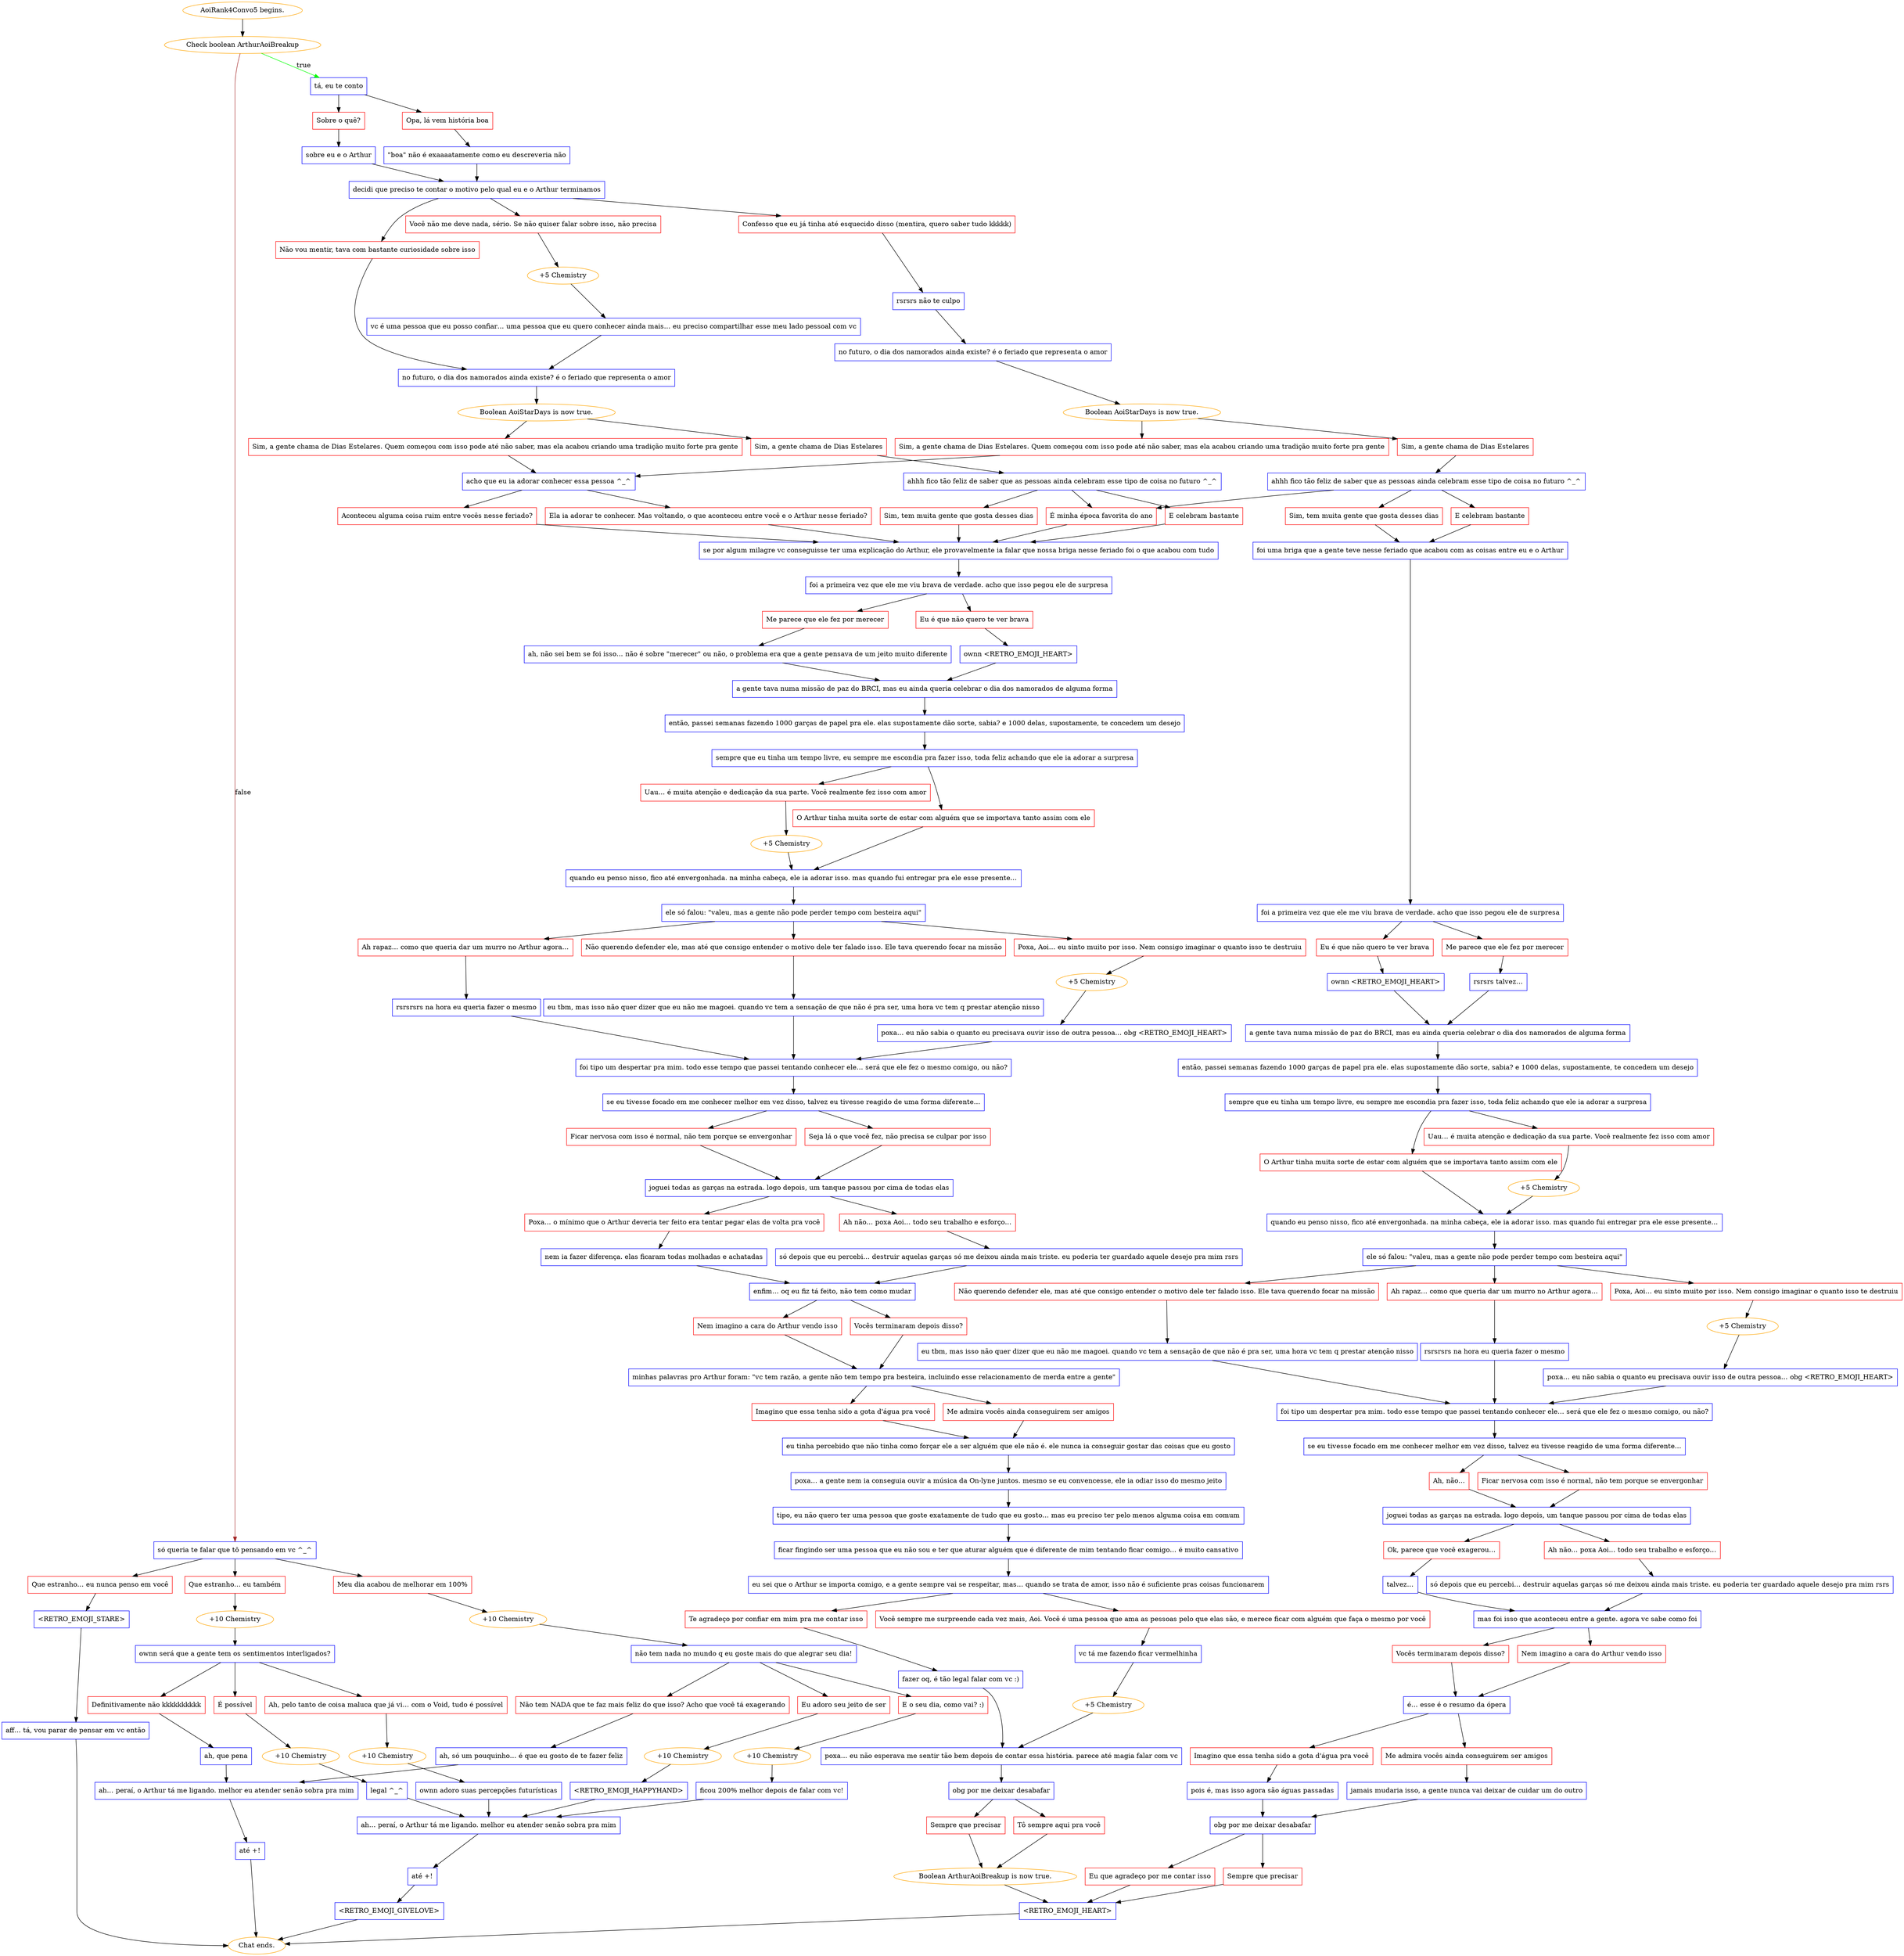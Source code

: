digraph {
	"AoiRank4Convo5 begins." [color=orange];
		"AoiRank4Convo5 begins." -> j1999602479;
	j1999602479 [label="Check boolean ArthurAoiBreakup",color=orange];
		j1999602479 -> j2397704288 [label=true,color=green];
		j1999602479 -> j2597873759 [label=false,color=brown];
	j2397704288 [label="tá, eu te conto",shape=box,color=blue];
		j2397704288 -> j33435957;
		j2397704288 -> j2452623337;
	j2597873759 [label="só queria te falar que tô pensando em vc ^_^",shape=box,color=blue];
		j2597873759 -> j252125223;
		j2597873759 -> j3315685019;
		j2597873759 -> j2423484619;
	j33435957 [label="Sobre o quê?",shape=box,color=red];
		j33435957 -> j3546105459;
	j2452623337 [label="Opa, lá vem história boa",shape=box,color=red];
		j2452623337 -> j2889488034;
	j252125223 [label="Meu dia acabou de melhorar em 100%",shape=box,color=red];
		j252125223 -> j3669222959;
	j3315685019 [label="Que estranho… eu também",shape=box,color=red];
		j3315685019 -> j2915619510;
	j2423484619 [label="Que estranho… eu nunca penso em você",shape=box,color=red];
		j2423484619 -> j3421785828;
	j3546105459 [label="sobre eu e o Arthur",shape=box,color=blue];
		j3546105459 -> j2944407899;
	j2889488034 [label="\"boa\" não é exaaaatamente como eu descreveria não",shape=box,color=blue];
		j2889488034 -> j2944407899;
	j3669222959 [label="+10 Chemistry",color=orange];
		j3669222959 -> j3516087207;
	j2915619510 [label="+10 Chemistry",color=orange];
		j2915619510 -> j3707973634;
	j3421785828 [label="<RETRO_EMOJI_STARE>",shape=box,color=blue];
		j3421785828 -> j2331015892;
	j2944407899 [label="decidi que preciso te contar o motivo pelo qual eu e o Arthur terminamos",shape=box,color=blue];
		j2944407899 -> j1903910102;
		j2944407899 -> j1933888556;
		j2944407899 -> j1633447563;
	j3516087207 [label="não tem nada no mundo q eu goste mais do que alegrar seu dia!",shape=box,color=blue];
		j3516087207 -> j999017063;
		j3516087207 -> j4237773367;
		j3516087207 -> j302358717;
	j3707973634 [label="ownn será que a gente tem os sentimentos interligados?",shape=box,color=blue];
		j3707973634 -> j4062429386;
		j3707973634 -> j3795452595;
		j3707973634 -> j2288104093;
	j2331015892 [label="aff… tá, vou parar de pensar em vc então",shape=box,color=blue];
		j2331015892 -> "Chat ends.";
	j1903910102 [label="Você não me deve nada, sério. Se não quiser falar sobre isso, não precisa",shape=box,color=red];
		j1903910102 -> j340302811;
	j1933888556 [label="Não vou mentir, tava com bastante curiosidade sobre isso",shape=box,color=red];
		j1933888556 -> j683388831;
	j1633447563 [label="Confesso que eu já tinha até esquecido disso (mentira, quero saber tudo kkkkk)",shape=box,color=red];
		j1633447563 -> j2359129353;
	j999017063 [label="Eu adoro seu jeito de ser",shape=box,color=red];
		j999017063 -> j413823373;
	j4237773367 [label="E o seu dia, como vai? :)",shape=box,color=red];
		j4237773367 -> j2366768649;
	j302358717 [label="Não tem NADA que te faz mais feliz do que isso? Acho que você tá exagerando",shape=box,color=red];
		j302358717 -> j1193703107;
	j4062429386 [label="Definitivamente não kkkkkkkkkk",shape=box,color=red];
		j4062429386 -> j2151210628;
	j3795452595 [label="Ah, pelo tanto de coisa maluca que já vi… com o Void, tudo é possível",shape=box,color=red];
		j3795452595 -> j2834095380;
	j2288104093 [label="É possível",shape=box,color=red];
		j2288104093 -> j4151291399;
	"Chat ends." [color=orange];
	j340302811 [label="+5 Chemistry",color=orange];
		j340302811 -> j787821076;
	j683388831 [label="no futuro, o dia dos namorados ainda existe? é o feriado que representa o amor",shape=box,color=blue];
		j683388831 -> j2220226711;
	j2359129353 [label="rsrsrs não te culpo",shape=box,color=blue];
		j2359129353 -> j888227850;
	j413823373 [label="+10 Chemistry",color=orange];
		j413823373 -> j194966099;
	j2366768649 [label="+10 Chemistry",color=orange];
		j2366768649 -> j955951981;
	j1193703107 [label="ah, só um pouquinho… é que eu gosto de te fazer feliz",shape=box,color=blue];
		j1193703107 -> j3195552498;
	j2151210628 [label="ah, que pena",shape=box,color=blue];
		j2151210628 -> j3195552498;
	j2834095380 [label="+10 Chemistry",color=orange];
		j2834095380 -> j4277857362;
	j4151291399 [label="+10 Chemistry",color=orange];
		j4151291399 -> j2159026815;
	j787821076 [label="vc é uma pessoa que eu posso confiar… uma pessoa que eu quero conhecer ainda mais… eu preciso compartilhar esse meu lado pessoal com vc",shape=box,color=blue];
		j787821076 -> j683388831;
	j2220226711 [label="Boolean AoiStarDays is now true.",color=orange];
		j2220226711 -> j1153307974;
		j2220226711 -> j2854414506;
	j888227850 [label="no futuro, o dia dos namorados ainda existe? é o feriado que representa o amor",shape=box,color=blue];
		j888227850 -> j1703733891;
	j194966099 [label="<RETRO_EMOJI_HAPPYHAND>",shape=box,color=blue];
		j194966099 -> j1465657047;
	j955951981 [label="ficou 200% melhor depois de falar com vc!",shape=box,color=blue];
		j955951981 -> j1465657047;
	j3195552498 [label="ah… peraí, o Arthur tá me ligando. melhor eu atender senão sobra pra mim",shape=box,color=blue];
		j3195552498 -> j3378722214;
	j4277857362 [label="ownn adoro suas percepções futurísticas",shape=box,color=blue];
		j4277857362 -> j1465657047;
	j2159026815 [label="legal ^_^",shape=box,color=blue];
		j2159026815 -> j1465657047;
	j1153307974 [label="Sim, a gente chama de Dias Estelares",shape=box,color=red];
		j1153307974 -> j1629180596;
	j2854414506 [label="Sim, a gente chama de Dias Estelares. Quem começou com isso pode até não saber, mas ela acabou criando uma tradição muito forte pra gente",shape=box,color=red];
		j2854414506 -> j2280593835;
	j1703733891 [label="Boolean AoiStarDays is now true.",color=orange];
		j1703733891 -> j3007833800;
		j1703733891 -> j4218784598;
	j1465657047 [label="ah… peraí, o Arthur tá me ligando. melhor eu atender senão sobra pra mim",shape=box,color=blue];
		j1465657047 -> j1575227298;
	j3378722214 [label="até +!",shape=box,color=blue];
		j3378722214 -> "Chat ends.";
	j1629180596 [label="ahhh fico tão feliz de saber que as pessoas ainda celebram esse tipo de coisa no futuro ^_^",shape=box,color=blue];
		j1629180596 -> j2098772089;
		j1629180596 -> j2913871281;
		j1629180596 -> j3022416637;
	j2280593835 [label="acho que eu ia adorar conhecer essa pessoa ^_^",shape=box,color=blue];
		j2280593835 -> j2177476965;
		j2280593835 -> j3619827988;
	j3007833800 [label="Sim, a gente chama de Dias Estelares",shape=box,color=red];
		j3007833800 -> j3804698915;
	j4218784598 [label="Sim, a gente chama de Dias Estelares. Quem começou com isso pode até não saber, mas ela acabou criando uma tradição muito forte pra gente",shape=box,color=red];
		j4218784598 -> j2280593835;
	j1575227298 [label="até +!",shape=box,color=blue];
		j1575227298 -> j3329961820;
	j2098772089 [label="E celebram bastante",shape=box,color=red];
		j2098772089 -> j3588004732;
	j2913871281 [label="Sim, tem muita gente que gosta desses dias",shape=box,color=red];
		j2913871281 -> j3588004732;
	j3022416637 [label="É minha época favorita do ano",shape=box,color=red];
		j3022416637 -> j3588004732;
	j2177476965 [label="Ela ia adorar te conhecer. Mas voltando, o que aconteceu entre você e o Arthur nesse feriado?",shape=box,color=red];
		j2177476965 -> j3588004732;
	j3619827988 [label="Aconteceu alguma coisa ruim entre vocês nesse feriado?",shape=box,color=red];
		j3619827988 -> j3588004732;
	j3804698915 [label="ahhh fico tão feliz de saber que as pessoas ainda celebram esse tipo de coisa no futuro ^_^",shape=box,color=blue];
		j3804698915 -> j3022416637;
		j3804698915 -> j2655473916;
		j3804698915 -> j226105760;
	j3329961820 [label="<RETRO_EMOJI_GIVELOVE>",shape=box,color=blue];
		j3329961820 -> "Chat ends.";
	j3588004732 [label="se por algum milagre vc conseguisse ter uma explicação do Arthur, ele provavelmente ia falar que nossa briga nesse feriado foi o que acabou com tudo",shape=box,color=blue];
		j3588004732 -> j1363630071;
	j2655473916 [label="Sim, tem muita gente que gosta desses dias",shape=box,color=red];
		j2655473916 -> j1288212253;
	j226105760 [label="E celebram bastante",shape=box,color=red];
		j226105760 -> j1288212253;
	j1363630071 [label="foi a primeira vez que ele me viu brava de verdade. acho que isso pegou ele de surpresa",shape=box,color=blue];
		j1363630071 -> j69604302;
		j1363630071 -> j2119175996;
	j1288212253 [label="foi uma briga que a gente teve nesse feriado que acabou com as coisas entre eu e o Arthur",shape=box,color=blue];
		j1288212253 -> j3801926807;
	j69604302 [label="Eu é que não quero te ver brava",shape=box,color=red];
		j69604302 -> j75045838;
	j2119175996 [label="Me parece que ele fez por merecer",shape=box,color=red];
		j2119175996 -> j264515408;
	j3801926807 [label="foi a primeira vez que ele me viu brava de verdade. acho que isso pegou ele de surpresa",shape=box,color=blue];
		j3801926807 -> j3127705753;
		j3801926807 -> j396975692;
	j75045838 [label="ownn <RETRO_EMOJI_HEART>",shape=box,color=blue];
		j75045838 -> j1312599711;
	j264515408 [label="ah, não sei bem se foi isso… não é sobre \"merecer\" ou não, o problema era que a gente pensava de um jeito muito diferente",shape=box,color=blue];
		j264515408 -> j1312599711;
	j3127705753 [label="Eu é que não quero te ver brava",shape=box,color=red];
		j3127705753 -> j3113485825;
	j396975692 [label="Me parece que ele fez por merecer",shape=box,color=red];
		j396975692 -> j2979329081;
	j1312599711 [label="a gente tava numa missão de paz do BRCI, mas eu ainda queria celebrar o dia dos namorados de alguma forma",shape=box,color=blue];
		j1312599711 -> j982041919;
	j3113485825 [label="ownn <RETRO_EMOJI_HEART>",shape=box,color=blue];
		j3113485825 -> j315478670;
	j2979329081 [label="rsrsrs talvez…",shape=box,color=blue];
		j2979329081 -> j315478670;
	j982041919 [label="então, passei semanas fazendo 1000 garças de papel pra ele. elas supostamente dão sorte, sabia? e 1000 delas, supostamente, te concedem um desejo",shape=box,color=blue];
		j982041919 -> j4109856363;
	j315478670 [label="a gente tava numa missão de paz do BRCI, mas eu ainda queria celebrar o dia dos namorados de alguma forma",shape=box,color=blue];
		j315478670 -> j2292573076;
	j4109856363 [label="sempre que eu tinha um tempo livre, eu sempre me escondia pra fazer isso, toda feliz achando que ele ia adorar a surpresa",shape=box,color=blue];
		j4109856363 -> j220818840;
		j4109856363 -> j2513011414;
	j2292573076 [label="então, passei semanas fazendo 1000 garças de papel pra ele. elas supostamente dão sorte, sabia? e 1000 delas, supostamente, te concedem um desejo",shape=box,color=blue];
		j2292573076 -> j1011544084;
	j220818840 [label="Uau… é muita atenção e dedicação da sua parte. Você realmente fez isso com amor",shape=box,color=red];
		j220818840 -> j3856543577;
	j2513011414 [label="O Arthur tinha muita sorte de estar com alguém que se importava tanto assim com ele",shape=box,color=red];
		j2513011414 -> j1361161005;
	j1011544084 [label="sempre que eu tinha um tempo livre, eu sempre me escondia pra fazer isso, toda feliz achando que ele ia adorar a surpresa",shape=box,color=blue];
		j1011544084 -> j4079334357;
		j1011544084 -> j2687180193;
	j3856543577 [label="+5 Chemistry",color=orange];
		j3856543577 -> j1361161005;
	j1361161005 [label="quando eu penso nisso, fico até envergonhada. na minha cabeça, ele ia adorar isso. mas quando fui entregar pra ele esse presente…",shape=box,color=blue];
		j1361161005 -> j2108581114;
	j4079334357 [label="Uau… é muita atenção e dedicação da sua parte. Você realmente fez isso com amor",shape=box,color=red];
		j4079334357 -> j2786210010;
	j2687180193 [label="O Arthur tinha muita sorte de estar com alguém que se importava tanto assim com ele",shape=box,color=red];
		j2687180193 -> j2392168308;
	j2108581114 [label="ele só falou: \"valeu, mas a gente não pode perder tempo com besteira aqui\"",shape=box,color=blue];
		j2108581114 -> j3289336425;
		j2108581114 -> j3283195745;
		j2108581114 -> j337790395;
	j2786210010 [label="+5 Chemistry",color=orange];
		j2786210010 -> j2392168308;
	j2392168308 [label="quando eu penso nisso, fico até envergonhada. na minha cabeça, ele ia adorar isso. mas quando fui entregar pra ele esse presente…",shape=box,color=blue];
		j2392168308 -> j1291233339;
	j3289336425 [label="Ah rapaz… como que queria dar um murro no Arthur agora…",shape=box,color=red];
		j3289336425 -> j3027590752;
	j3283195745 [label="Poxa, Aoi… eu sinto muito por isso. Nem consigo imaginar o quanto isso te destruiu",shape=box,color=red];
		j3283195745 -> j3253684917;
	j337790395 [label="Não querendo defender ele, mas até que consigo entender o motivo dele ter falado isso. Ele tava querendo focar na missão",shape=box,color=red];
		j337790395 -> j1254658222;
	j1291233339 [label="ele só falou: \"valeu, mas a gente não pode perder tempo com besteira aqui\"",shape=box,color=blue];
		j1291233339 -> j1477927369;
		j1291233339 -> j3155000749;
		j1291233339 -> j2505862112;
	j3027590752 [label="rsrsrsrs na hora eu queria fazer o mesmo",shape=box,color=blue];
		j3027590752 -> j1313758747;
	j3253684917 [label="+5 Chemistry",color=orange];
		j3253684917 -> j490628209;
	j1254658222 [label="eu tbm, mas isso não quer dizer que eu não me magoei. quando vc tem a sensação de que não é pra ser, uma hora vc tem q prestar atenção nisso",shape=box,color=blue];
		j1254658222 -> j1313758747;
	j1477927369 [label="Não querendo defender ele, mas até que consigo entender o motivo dele ter falado isso. Ele tava querendo focar na missão",shape=box,color=red];
		j1477927369 -> j4057259716;
	j3155000749 [label="Poxa, Aoi… eu sinto muito por isso. Nem consigo imaginar o quanto isso te destruiu",shape=box,color=red];
		j3155000749 -> j1866245745;
	j2505862112 [label="Ah rapaz… como que queria dar um murro no Arthur agora…",shape=box,color=red];
		j2505862112 -> j1807371495;
	j1313758747 [label="foi tipo um despertar pra mim. todo esse tempo que passei tentando conhecer ele… será que ele fez o mesmo comigo, ou não?",shape=box,color=blue];
		j1313758747 -> j3765977661;
	j490628209 [label="poxa… eu não sabia o quanto eu precisava ouvir isso de outra pessoa… obg <RETRO_EMOJI_HEART>",shape=box,color=blue];
		j490628209 -> j1313758747;
	j4057259716 [label="eu tbm, mas isso não quer dizer que eu não me magoei. quando vc tem a sensação de que não é pra ser, uma hora vc tem q prestar atenção nisso",shape=box,color=blue];
		j4057259716 -> j2321832050;
	j1866245745 [label="+5 Chemistry",color=orange];
		j1866245745 -> j4092301772;
	j1807371495 [label="rsrsrsrs na hora eu queria fazer o mesmo",shape=box,color=blue];
		j1807371495 -> j2321832050;
	j3765977661 [label="se eu tivesse focado em me conhecer melhor em vez disso, talvez eu tivesse reagido de uma forma diferente…",shape=box,color=blue];
		j3765977661 -> j1422409952;
		j3765977661 -> j2826182778;
	j2321832050 [label="foi tipo um despertar pra mim. todo esse tempo que passei tentando conhecer ele… será que ele fez o mesmo comigo, ou não?",shape=box,color=blue];
		j2321832050 -> j1649527273;
	j4092301772 [label="poxa… eu não sabia o quanto eu precisava ouvir isso de outra pessoa… obg <RETRO_EMOJI_HEART>",shape=box,color=blue];
		j4092301772 -> j2321832050;
	j1422409952 [label="Ficar nervosa com isso é normal, não tem porque se envergonhar",shape=box,color=red];
		j1422409952 -> j1675714835;
	j2826182778 [label="Seja lá o que você fez, não precisa se culpar por isso",shape=box,color=red];
		j2826182778 -> j1675714835;
	j1649527273 [label="se eu tivesse focado em me conhecer melhor em vez disso, talvez eu tivesse reagido de uma forma diferente…",shape=box,color=blue];
		j1649527273 -> j2135954055;
		j1649527273 -> j741261945;
	j1675714835 [label="joguei todas as garças na estrada. logo depois, um tanque passou por cima de todas elas",shape=box,color=blue];
		j1675714835 -> j1826977438;
		j1675714835 -> j1873431012;
	j2135954055 [label="Ah, não…",shape=box,color=red];
		j2135954055 -> j1562644999;
	j741261945 [label="Ficar nervosa com isso é normal, não tem porque se envergonhar",shape=box,color=red];
		j741261945 -> j1562644999;
	j1826977438 [label="Ah não… poxa Aoi… todo seu trabalho e esforço…",shape=box,color=red];
		j1826977438 -> j1951333767;
	j1873431012 [label="Poxa… o mínimo que o Arthur deveria ter feito era tentar pegar elas de volta pra você",shape=box,color=red];
		j1873431012 -> j1423489883;
	j1562644999 [label="joguei todas as garças na estrada. logo depois, um tanque passou por cima de todas elas",shape=box,color=blue];
		j1562644999 -> j966284530;
		j1562644999 -> j549656721;
	j1951333767 [label="só depois que eu percebi… destruir aquelas garças só me deixou ainda mais triste. eu poderia ter guardado aquele desejo pra mim rsrs",shape=box,color=blue];
		j1951333767 -> j971008541;
	j1423489883 [label="nem ia fazer diferença. elas ficaram todas molhadas e achatadas",shape=box,color=blue];
		j1423489883 -> j971008541;
	j966284530 [label="Ah não… poxa Aoi… todo seu trabalho e esforço…",shape=box,color=red];
		j966284530 -> j3268450573;
	j549656721 [label="Ok, parece que você exagerou…",shape=box,color=red];
		j549656721 -> j970638571;
	j971008541 [label="enfim… oq eu fiz tá feito, não tem como mudar",shape=box,color=blue];
		j971008541 -> j3612274771;
		j971008541 -> j3002955164;
	j3268450573 [label="só depois que eu percebi… destruir aquelas garças só me deixou ainda mais triste. eu poderia ter guardado aquele desejo pra mim rsrs",shape=box,color=blue];
		j3268450573 -> j663958907;
	j970638571 [label="talvez…",shape=box,color=blue];
		j970638571 -> j663958907;
	j3612274771 [label="Vocês terminaram depois disso?",shape=box,color=red];
		j3612274771 -> j3252475350;
	j3002955164 [label="Nem imagino a cara do Arthur vendo isso",shape=box,color=red];
		j3002955164 -> j3252475350;
	j663958907 [label="mas foi isso que aconteceu entre a gente. agora vc sabe como foi",shape=box,color=blue];
		j663958907 -> j31292458;
		j663958907 -> j2664975759;
	j3252475350 [label="minhas palavras pro Arthur foram: \"vc tem razão, a gente não tem tempo pra besteira, incluindo esse relacionamento de merda entre a gente\"",shape=box,color=blue];
		j3252475350 -> j3339246131;
		j3252475350 -> j2549660794;
	j31292458 [label="Vocês terminaram depois disso?",shape=box,color=red];
		j31292458 -> j1326198329;
	j2664975759 [label="Nem imagino a cara do Arthur vendo isso",shape=box,color=red];
		j2664975759 -> j1326198329;
	j3339246131 [label="Me admira vocês ainda conseguirem ser amigos",shape=box,color=red];
		j3339246131 -> j2843862022;
	j2549660794 [label="Imagino que essa tenha sido a gota d'água pra você",shape=box,color=red];
		j2549660794 -> j2843862022;
	j1326198329 [label="é… esse é o resumo da ópera",shape=box,color=blue];
		j1326198329 -> j529361116;
		j1326198329 -> j48973382;
	j2843862022 [label="eu tinha percebido que não tinha como forçar ele a ser alguém que ele não é. ele nunca ia conseguir gostar das coisas que eu gosto",shape=box,color=blue];
		j2843862022 -> j2930716963;
	j529361116 [label="Me admira vocês ainda conseguirem ser amigos",shape=box,color=red];
		j529361116 -> j1967922008;
	j48973382 [label="Imagino que essa tenha sido a gota d'água pra você",shape=box,color=red];
		j48973382 -> j1967398474;
	j2930716963 [label="poxa… a gente nem ia conseguia ouvir a música da On-lyne juntos. mesmo se eu convencesse, ele ia odiar isso do mesmo jeito",shape=box,color=blue];
		j2930716963 -> j1582946961;
	j1967922008 [label="jamais mudaria isso, a gente nunca vai deixar de cuidar um do outro",shape=box,color=blue];
		j1967922008 -> j2939370881;
	j1967398474 [label="pois é, mas isso agora são águas passadas",shape=box,color=blue];
		j1967398474 -> j2939370881;
	j1582946961 [label="tipo, eu não quero ter uma pessoa que goste exatamente de tudo que eu gosto… mas eu preciso ter pelo menos alguma coisa em comum",shape=box,color=blue];
		j1582946961 -> j4283590995;
	j2939370881 [label="obg por me deixar desabafar",shape=box,color=blue];
		j2939370881 -> j2343948383;
		j2939370881 -> j1668407001;
	j4283590995 [label="ficar fingindo ser uma pessoa que eu não sou e ter que aturar alguém que é diferente de mim tentando ficar comigo… é muito cansativo",shape=box,color=blue];
		j4283590995 -> j4021034092;
	j2343948383 [label="Sempre que precisar",shape=box,color=red];
		j2343948383 -> j1098993356;
	j1668407001 [label="Eu que agradeço por me contar isso",shape=box,color=red];
		j1668407001 -> j1098993356;
	j4021034092 [label="eu sei que o Arthur se importa comigo, e a gente sempre vai se respeitar, mas… quando se trata de amor, isso não é suficiente pras coisas funcionarem",shape=box,color=blue];
		j4021034092 -> j449878431;
		j4021034092 -> j2828071441;
	j1098993356 [label="<RETRO_EMOJI_HEART>",shape=box,color=blue];
		j1098993356 -> "Chat ends.";
	j449878431 [label="Te agradeço por confiar em mim pra me contar isso",shape=box,color=red];
		j449878431 -> j780378770;
	j2828071441 [label="Você sempre me surpreende cada vez mais, Aoi. Você é uma pessoa que ama as pessoas pelo que elas são, e merece ficar com alguém que faça o mesmo por você",shape=box,color=red];
		j2828071441 -> j39251767;
	j780378770 [label="fazer oq, é tão legal falar com vc :)",shape=box,color=blue];
		j780378770 -> j2383554572;
	j39251767 [label="vc tá me fazendo ficar vermelhinha",shape=box,color=blue];
		j39251767 -> j1274064504;
	j2383554572 [label="poxa… eu não esperava me sentir tão bem depois de contar essa história. parece até magia falar com vc",shape=box,color=blue];
		j2383554572 -> j690625022;
	j1274064504 [label="+5 Chemistry",color=orange];
		j1274064504 -> j2383554572;
	j690625022 [label="obg por me deixar desabafar",shape=box,color=blue];
		j690625022 -> j380998456;
		j690625022 -> j2762267385;
	j380998456 [label="Tô sempre aqui pra você",shape=box,color=red];
		j380998456 -> j2407572271;
	j2762267385 [label="Sempre que precisar",shape=box,color=red];
		j2762267385 -> j2407572271;
	j2407572271 [label="Boolean ArthurAoiBreakup is now true.",color=orange];
		j2407572271 -> j1098993356;
}